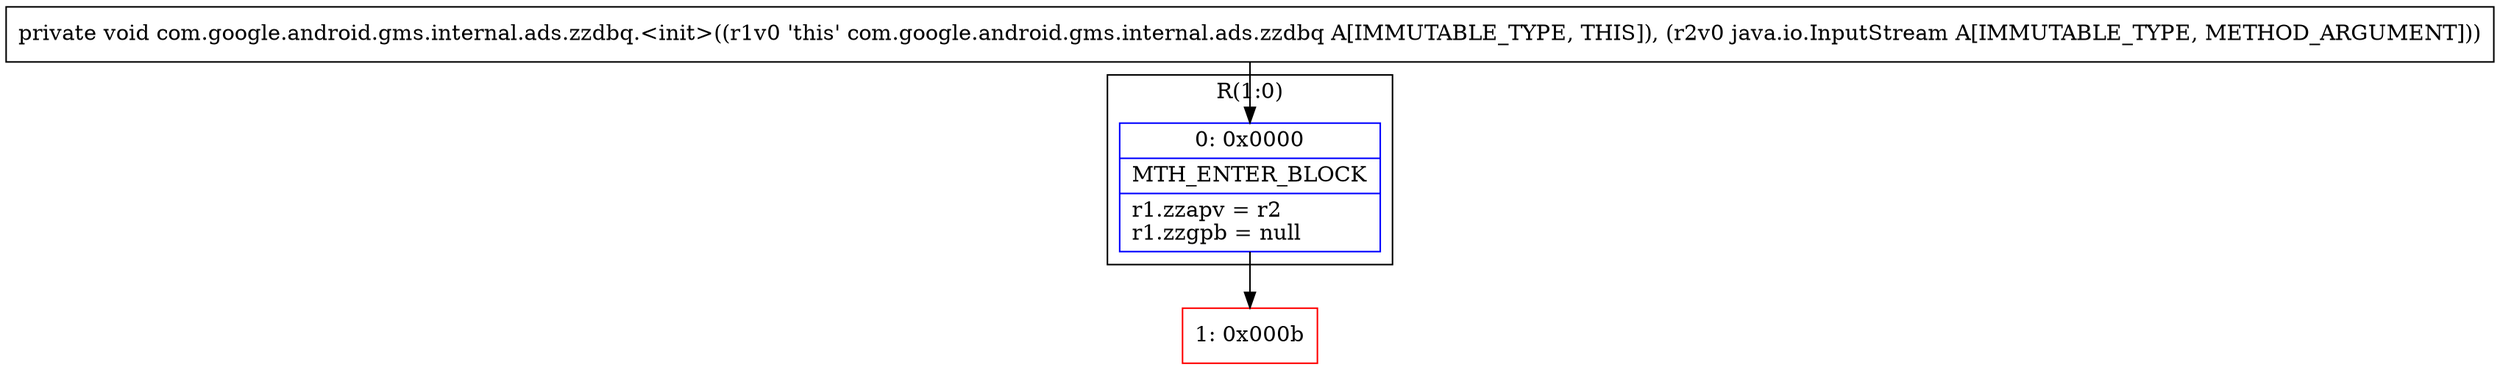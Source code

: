 digraph "CFG forcom.google.android.gms.internal.ads.zzdbq.\<init\>(Ljava\/io\/InputStream;)V" {
subgraph cluster_Region_831493388 {
label = "R(1:0)";
node [shape=record,color=blue];
Node_0 [shape=record,label="{0\:\ 0x0000|MTH_ENTER_BLOCK\l|r1.zzapv = r2\lr1.zzgpb = null\l}"];
}
Node_1 [shape=record,color=red,label="{1\:\ 0x000b}"];
MethodNode[shape=record,label="{private void com.google.android.gms.internal.ads.zzdbq.\<init\>((r1v0 'this' com.google.android.gms.internal.ads.zzdbq A[IMMUTABLE_TYPE, THIS]), (r2v0 java.io.InputStream A[IMMUTABLE_TYPE, METHOD_ARGUMENT])) }"];
MethodNode -> Node_0;
Node_0 -> Node_1;
}

